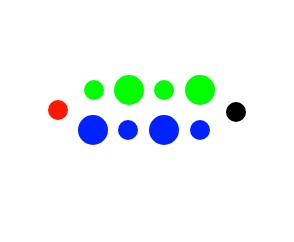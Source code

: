 <mxfile version="10.6.8" type="device"><diagram id="l04Ap5pb0QSyzww_U8X6" name="Page-1"><mxGraphModel dx="173" dy="253" grid="1" gridSize="10" guides="1" tooltips="1" connect="1" arrows="1" fold="1" page="1" pageScale="1" pageWidth="291" pageHeight="413" math="0" shadow="0"><root><mxCell id="0"/><mxCell id="1" parent="0"/><mxCell id="q4aEZLCzNsuD-Yx4deok-14" value="" style="group;rotation=-180;" vertex="1" connectable="0" parent="1"><mxGeometry x="49" y="110" width="144.5" height="120" as="geometry"/></mxCell><mxCell id="q4aEZLCzNsuD-Yx4deok-1" value="" style="ellipse;whiteSpace=wrap;html=1;aspect=fixed;fillColor=#FF1900;strokeColor=none;rotation=-180;" vertex="1" parent="q4aEZLCzNsuD-Yx4deok-14"><mxGeometry x="23" y="50" width="10" height="10" as="geometry"/></mxCell><mxCell id="q4aEZLCzNsuD-Yx4deok-2" value="" style="ellipse;whiteSpace=wrap;html=1;aspect=fixed;fillColor=#000000;strokeColor=none;rotation=-180;" vertex="1" parent="q4aEZLCzNsuD-Yx4deok-14"><mxGeometry x="112" y="51" width="10" height="10" as="geometry"/></mxCell><mxCell id="q4aEZLCzNsuD-Yx4deok-3" value="" style="ellipse;whiteSpace=wrap;html=1;aspect=fixed;fillColor=#00FF00;strokeColor=none;rotation=-180;" vertex="1" parent="q4aEZLCzNsuD-Yx4deok-14"><mxGeometry x="91.5" y="37.5" width="15" height="15" as="geometry"/></mxCell><mxCell id="q4aEZLCzNsuD-Yx4deok-4" value="" style="ellipse;whiteSpace=wrap;html=1;aspect=fixed;fillColor=#00FF00;strokeColor=none;rotation=-180;" vertex="1" parent="q4aEZLCzNsuD-Yx4deok-14"><mxGeometry x="76" y="40" width="10" height="10" as="geometry"/></mxCell><mxCell id="q4aEZLCzNsuD-Yx4deok-5" value="" style="ellipse;whiteSpace=wrap;html=1;aspect=fixed;fillColor=#00FF00;strokeColor=none;rotation=-180;" vertex="1" parent="q4aEZLCzNsuD-Yx4deok-14"><mxGeometry x="56" y="37.5" width="15" height="15" as="geometry"/></mxCell><mxCell id="q4aEZLCzNsuD-Yx4deok-6" value="" style="ellipse;whiteSpace=wrap;html=1;aspect=fixed;fillColor=#00FF00;strokeColor=none;rotation=-180;" vertex="1" parent="q4aEZLCzNsuD-Yx4deok-14"><mxGeometry x="41" y="40" width="10" height="10" as="geometry"/></mxCell><mxCell id="q4aEZLCzNsuD-Yx4deok-7" value="" style="ellipse;whiteSpace=wrap;html=1;aspect=fixed;fillColor=#0022FF;strokeColor=none;rotation=-180;" vertex="1" parent="q4aEZLCzNsuD-Yx4deok-14"><mxGeometry x="73.5" y="57.5" width="15" height="15" as="geometry"/></mxCell><mxCell id="q4aEZLCzNsuD-Yx4deok-8" value="" style="ellipse;whiteSpace=wrap;html=1;aspect=fixed;fillColor=#0022FF;strokeColor=none;rotation=-180;" vertex="1" parent="q4aEZLCzNsuD-Yx4deok-14"><mxGeometry x="58" y="60" width="10" height="10" as="geometry"/></mxCell><mxCell id="q4aEZLCzNsuD-Yx4deok-9" value="" style="ellipse;whiteSpace=wrap;html=1;aspect=fixed;fillColor=#0022FF;strokeColor=none;rotation=-180;" vertex="1" parent="q4aEZLCzNsuD-Yx4deok-14"><mxGeometry x="38" y="57.5" width="15" height="15" as="geometry"/></mxCell><mxCell id="q4aEZLCzNsuD-Yx4deok-10" value="" style="ellipse;whiteSpace=wrap;html=1;aspect=fixed;fillColor=#0022FF;strokeColor=none;rotation=-180;" vertex="1" parent="q4aEZLCzNsuD-Yx4deok-14"><mxGeometry x="94" y="60" width="10" height="10" as="geometry"/></mxCell><mxCell id="q4aEZLCzNsuD-Yx4deok-11" value="" style="rounded=0;whiteSpace=wrap;html=1;fillColor=#FFFFFF;strokeColor=none;rotation=-180;" vertex="1" parent="q4aEZLCzNsuD-Yx4deok-14"><mxGeometry x="104" y="90" width="41" height="30" as="geometry"/></mxCell><mxCell id="q4aEZLCzNsuD-Yx4deok-12" value="" style="rounded=0;whiteSpace=wrap;html=1;fillColor=#FFFFFF;strokeColor=none;rotation=-180;" vertex="1" parent="q4aEZLCzNsuD-Yx4deok-14"><mxGeometry width="41" height="30" as="geometry"/></mxCell></root></mxGraphModel></diagram></mxfile>